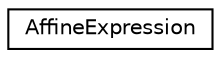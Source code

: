 digraph "Graphical Class Hierarchy"
{
 // LATEX_PDF_SIZE
  edge [fontname="Helvetica",fontsize="10",labelfontname="Helvetica",labelfontsize="10"];
  node [fontname="Helvetica",fontsize="10",shape=record];
  rankdir="LR";
  Node0 [label="AffineExpression",height=0.2,width=0.4,color="black", fillcolor="white", style="filled",URL="$structoperations__research_1_1sat_1_1_affine_expression.html",tooltip=" "];
}
